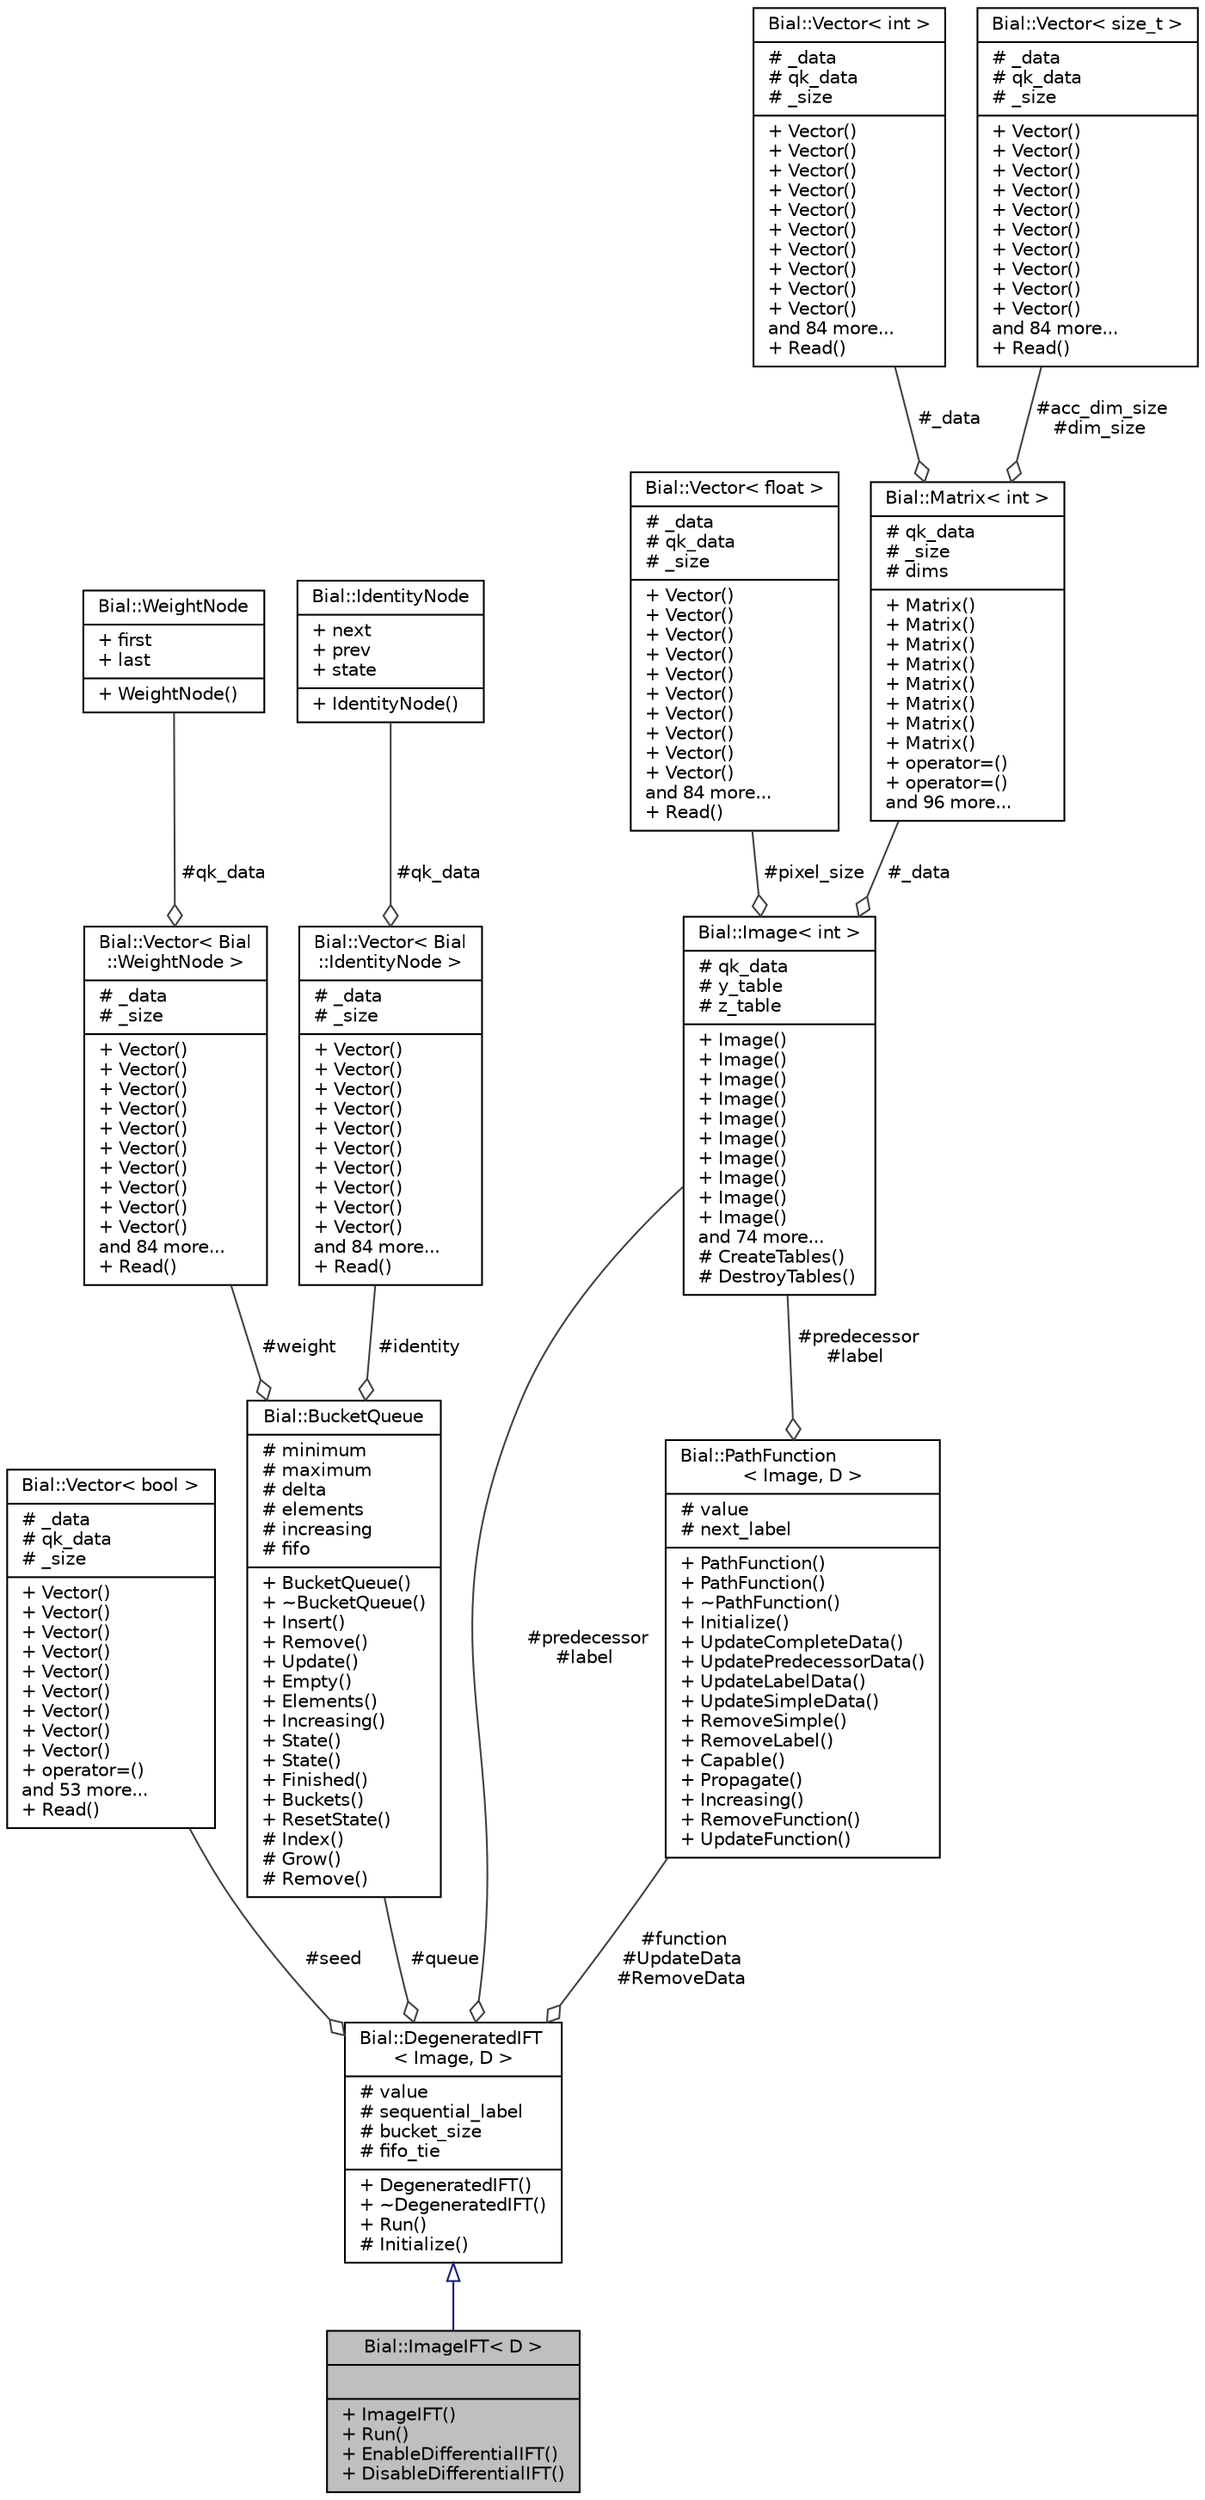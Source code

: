 digraph "Bial::ImageIFT&lt; D &gt;"
{
  edge [fontname="Helvetica",fontsize="10",labelfontname="Helvetica",labelfontsize="10"];
  node [fontname="Helvetica",fontsize="10",shape=record];
  Node1 [label="{Bial::ImageIFT\< D \>\n||+ ImageIFT()\l+ Run()\l+ EnableDifferentialIFT()\l+ DisableDifferentialIFT()\l}",height=0.2,width=0.4,color="black", fillcolor="grey75", style="filled", fontcolor="black"];
  Node2 -> Node1 [dir="back",color="midnightblue",fontsize="10",style="solid",arrowtail="onormal",fontname="Helvetica"];
  Node2 [label="{Bial::DegeneratedIFT\l\< Image, D \>\n|# value\l# sequential_label\l# bucket_size\l# fifo_tie\l|+ DegeneratedIFT()\l+ ~DegeneratedIFT()\l+ Run()\l# Initialize()\l}",height=0.2,width=0.4,color="black", fillcolor="white", style="filled",URL="$class_bial_1_1_degenerated_i_f_t.html"];
  Node3 -> Node2 [color="grey25",fontsize="10",style="solid",label=" #seed" ,arrowhead="odiamond",fontname="Helvetica"];
  Node3 [label="{Bial::Vector\< bool \>\n|# _data\l# qk_data\l# _size\l|+ Vector()\l+ Vector()\l+ Vector()\l+ Vector()\l+ Vector()\l+ Vector()\l+ Vector()\l+ Vector()\l+ Vector()\l+ operator=()\land 53 more...\l+ Read()\l}",height=0.2,width=0.4,color="black", fillcolor="white", style="filled",URL="$class_bial_1_1_vector_3_01bool_01_4.html"];
  Node4 -> Node2 [color="grey25",fontsize="10",style="solid",label=" #queue" ,arrowhead="odiamond",fontname="Helvetica"];
  Node4 [label="{Bial::BucketQueue\n|# minimum\l# maximum\l# delta\l# elements\l# increasing\l# fifo\l|+ BucketQueue()\l+ ~BucketQueue()\l+ Insert()\l+ Remove()\l+ Update()\l+ Empty()\l+ Elements()\l+ Increasing()\l+ State()\l+ State()\l+ Finished()\l+ Buckets()\l+ ResetState()\l# Index()\l# Grow()\l# Remove()\l}",height=0.2,width=0.4,color="black", fillcolor="white", style="filled",URL="$class_bial_1_1_bucket_queue.html",tooltip="Standard bucket queue class, that may work with both integer or real values. "];
  Node5 -> Node4 [color="grey25",fontsize="10",style="solid",label=" #weight" ,arrowhead="odiamond",fontname="Helvetica"];
  Node5 [label="{Bial::Vector\< Bial\l::WeightNode \>\n|# _data\l# _size\l|+ Vector()\l+ Vector()\l+ Vector()\l+ Vector()\l+ Vector()\l+ Vector()\l+ Vector()\l+ Vector()\l+ Vector()\l+ Vector()\land 84 more...\l+ Read()\l}",height=0.2,width=0.4,color="black", fillcolor="white", style="filled",URL="$class_bial_1_1_vector.html"];
  Node6 -> Node5 [color="grey25",fontsize="10",style="solid",label=" #qk_data" ,arrowhead="odiamond",fontname="Helvetica"];
  Node6 [label="{Bial::WeightNode\n|+ first\l+ last\l|+ WeightNode()\l}",height=0.2,width=0.4,color="black", fillcolor="white", style="filled",URL="$class_bial_1_1_weight_node.html"];
  Node7 -> Node4 [color="grey25",fontsize="10",style="solid",label=" #identity" ,arrowhead="odiamond",fontname="Helvetica"];
  Node7 [label="{Bial::Vector\< Bial\l::IdentityNode \>\n|# _data\l# _size\l|+ Vector()\l+ Vector()\l+ Vector()\l+ Vector()\l+ Vector()\l+ Vector()\l+ Vector()\l+ Vector()\l+ Vector()\l+ Vector()\land 84 more...\l+ Read()\l}",height=0.2,width=0.4,color="black", fillcolor="white", style="filled",URL="$class_bial_1_1_vector.html"];
  Node8 -> Node7 [color="grey25",fontsize="10",style="solid",label=" #qk_data" ,arrowhead="odiamond",fontname="Helvetica"];
  Node8 [label="{Bial::IdentityNode\n|+ next\l+ prev\l+ state\l|+ IdentityNode()\l}",height=0.2,width=0.4,color="black", fillcolor="white", style="filled",URL="$class_bial_1_1_identity_node.html"];
  Node9 -> Node2 [color="grey25",fontsize="10",style="solid",label=" #predecessor\n#label" ,arrowhead="odiamond",fontname="Helvetica"];
  Node9 [label="{Bial::Image\< int \>\n|# qk_data\l# y_table\l# z_table\l|+ Image()\l+ Image()\l+ Image()\l+ Image()\l+ Image()\l+ Image()\l+ Image()\l+ Image()\l+ Image()\l+ Image()\land 74 more...\l# CreateTables()\l# DestroyTables()\l}",height=0.2,width=0.4,color="black", fillcolor="white", style="filled",URL="$class_bial_1_1_image.html"];
  Node10 -> Node9 [color="grey25",fontsize="10",style="solid",label=" #pixel_size" ,arrowhead="odiamond",fontname="Helvetica"];
  Node10 [label="{Bial::Vector\< float \>\n|# _data\l# qk_data\l# _size\l|+ Vector()\l+ Vector()\l+ Vector()\l+ Vector()\l+ Vector()\l+ Vector()\l+ Vector()\l+ Vector()\l+ Vector()\l+ Vector()\land 84 more...\l+ Read()\l}",height=0.2,width=0.4,color="black", fillcolor="white", style="filled",URL="$class_bial_1_1_vector.html"];
  Node11 -> Node9 [color="grey25",fontsize="10",style="solid",label=" #_data" ,arrowhead="odiamond",fontname="Helvetica"];
  Node11 [label="{Bial::Matrix\< int \>\n|# qk_data\l# _size\l# dims\l|+ Matrix()\l+ Matrix()\l+ Matrix()\l+ Matrix()\l+ Matrix()\l+ Matrix()\l+ Matrix()\l+ Matrix()\l+ operator=()\l+ operator=()\land 96 more...\l}",height=0.2,width=0.4,color="black", fillcolor="white", style="filled",URL="$class_bial_1_1_matrix.html"];
  Node12 -> Node11 [color="grey25",fontsize="10",style="solid",label=" #_data" ,arrowhead="odiamond",fontname="Helvetica"];
  Node12 [label="{Bial::Vector\< int \>\n|# _data\l# qk_data\l# _size\l|+ Vector()\l+ Vector()\l+ Vector()\l+ Vector()\l+ Vector()\l+ Vector()\l+ Vector()\l+ Vector()\l+ Vector()\l+ Vector()\land 84 more...\l+ Read()\l}",height=0.2,width=0.4,color="black", fillcolor="white", style="filled",URL="$class_bial_1_1_vector.html"];
  Node13 -> Node11 [color="grey25",fontsize="10",style="solid",label=" #acc_dim_size\n#dim_size" ,arrowhead="odiamond",fontname="Helvetica"];
  Node13 [label="{Bial::Vector\< size_t \>\n|# _data\l# qk_data\l# _size\l|+ Vector()\l+ Vector()\l+ Vector()\l+ Vector()\l+ Vector()\l+ Vector()\l+ Vector()\l+ Vector()\l+ Vector()\l+ Vector()\land 84 more...\l+ Read()\l}",height=0.2,width=0.4,color="black", fillcolor="white", style="filled",URL="$class_bial_1_1_vector.html"];
  Node14 -> Node2 [color="grey25",fontsize="10",style="solid",label=" #function\n#UpdateData\n#RemoveData" ,arrowhead="odiamond",fontname="Helvetica"];
  Node14 [label="{Bial::PathFunction\l\< Image, D \>\n|# value\l# next_label\l|+ PathFunction()\l+ PathFunction()\l+ ~PathFunction()\l+ Initialize()\l+ UpdateCompleteData()\l+ UpdatePredecessorData()\l+ UpdateLabelData()\l+ UpdateSimpleData()\l+ RemoveSimple()\l+ RemoveLabel()\l+ Capable()\l+ Propagate()\l+ Increasing()\l+ RemoveFunction()\l+ UpdateFunction()\l}",height=0.2,width=0.4,color="black", fillcolor="white", style="filled",URL="$class_bial_1_1_path_function.html"];
  Node9 -> Node14 [color="grey25",fontsize="10",style="solid",label=" #predecessor\n#label" ,arrowhead="odiamond",fontname="Helvetica"];
}
